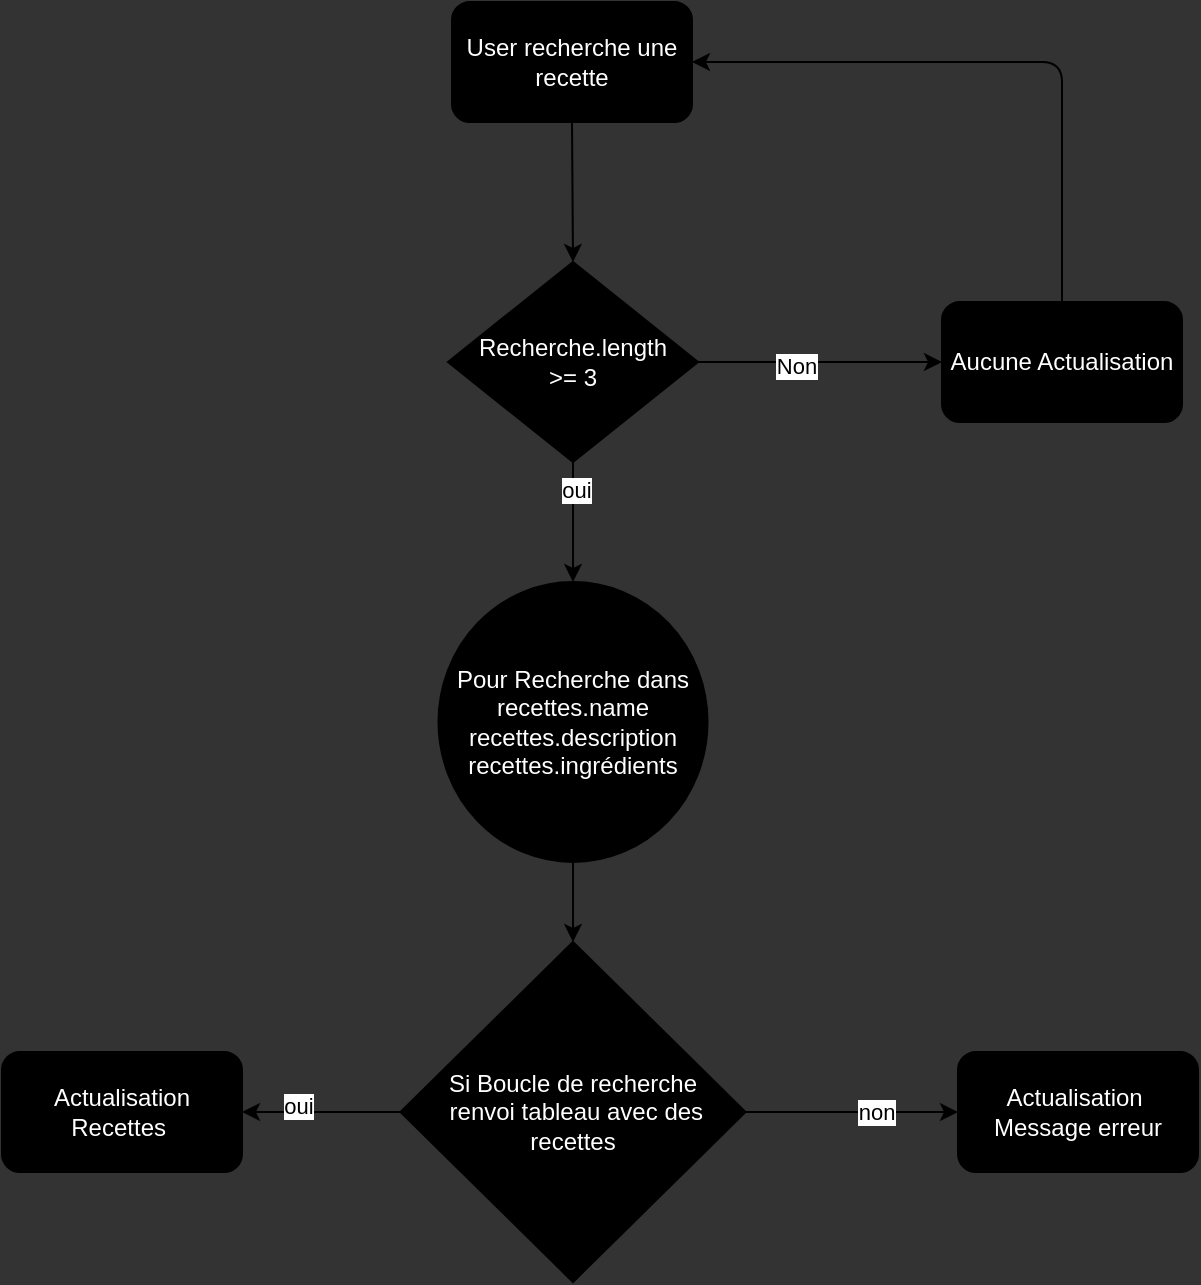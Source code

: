 <mxfile>
    <diagram id="3B8H9drbqLEYhuE-o6bG" name="Page-1">
        <mxGraphModel dx="1216" dy="787" grid="1" gridSize="10" guides="1" tooltips="1" connect="1" arrows="1" fold="1" page="1" pageScale="1" pageWidth="850" pageHeight="1100" background="#333333" math="0" shadow="0">
            <root>
                <mxCell id="0"/>
                <mxCell id="1" parent="0"/>
                <mxCell id="4" style="edgeStyle=none;html=1;exitX=0.5;exitY=1;exitDx=0;exitDy=0;entryX=0.5;entryY=0;entryDx=0;entryDy=0;" edge="1" parent="1" source="2" target="3">
                    <mxGeometry relative="1" as="geometry"/>
                </mxCell>
                <mxCell id="2" value="&lt;font color=&quot;#ffffff&quot;&gt;User recherche une recette&lt;/font&gt;" style="rounded=1;whiteSpace=wrap;html=1;fillColor=#000000;" vertex="1" parent="1">
                    <mxGeometry x="365" y="30" width="120" height="60" as="geometry"/>
                </mxCell>
                <mxCell id="6" style="edgeStyle=none;html=1;exitX=1;exitY=0.5;exitDx=0;exitDy=0;entryX=0;entryY=0.5;entryDx=0;entryDy=0;" edge="1" parent="1" source="3" target="5">
                    <mxGeometry relative="1" as="geometry"/>
                </mxCell>
                <mxCell id="19" value="Non" style="edgeLabel;html=1;align=center;verticalAlign=middle;resizable=0;points=[];fontColor=#000000;" vertex="1" connectable="0" parent="6">
                    <mxGeometry x="-0.197" y="-2" relative="1" as="geometry">
                        <mxPoint as="offset"/>
                    </mxGeometry>
                </mxCell>
                <mxCell id="11" value="" style="edgeStyle=none;html=1;" edge="1" parent="1" source="3" target="10">
                    <mxGeometry relative="1" as="geometry"/>
                </mxCell>
                <mxCell id="20" value="oui" style="edgeLabel;html=1;align=center;verticalAlign=middle;resizable=0;points=[];fontColor=#000000;" vertex="1" connectable="0" parent="11">
                    <mxGeometry x="-0.533" y="1" relative="1" as="geometry">
                        <mxPoint as="offset"/>
                    </mxGeometry>
                </mxCell>
                <mxCell id="3" value="Recherche.length&lt;br&gt;&amp;gt;= 3" style="rhombus;whiteSpace=wrap;html=1;fillColor=#000000;fontColor=#FFFFFF;" vertex="1" parent="1">
                    <mxGeometry x="363" y="160" width="125" height="100" as="geometry"/>
                </mxCell>
                <mxCell id="7" style="edgeStyle=none;html=1;exitX=0.5;exitY=0;exitDx=0;exitDy=0;entryX=1;entryY=0.5;entryDx=0;entryDy=0;" edge="1" parent="1" source="5" target="2">
                    <mxGeometry relative="1" as="geometry">
                        <Array as="points">
                            <mxPoint x="670" y="60"/>
                        </Array>
                    </mxGeometry>
                </mxCell>
                <mxCell id="5" value="&lt;font color=&quot;#ffffff&quot;&gt;Aucune Actualisation&lt;/font&gt;" style="rounded=1;whiteSpace=wrap;html=1;fillColor=#000000;" vertex="1" parent="1">
                    <mxGeometry x="610" y="180" width="120" height="60" as="geometry"/>
                </mxCell>
                <mxCell id="13" value="" style="edgeStyle=none;html=1;entryX=0.5;entryY=0;entryDx=0;entryDy=0;" edge="1" parent="1" source="10" target="14">
                    <mxGeometry relative="1" as="geometry">
                        <mxPoint x="425.133" y="500.133" as="targetPoint"/>
                    </mxGeometry>
                </mxCell>
                <mxCell id="10" value="Pour Recherche dans recettes.name&lt;br&gt;recettes.description&lt;br&gt;recettes.ingrédients" style="ellipse;whiteSpace=wrap;html=1;fillColor=#000000;fontColor=#FFFFFF;" vertex="1" parent="1">
                    <mxGeometry x="358.25" y="320" width="134.5" height="140" as="geometry"/>
                </mxCell>
                <mxCell id="16" value="" style="edgeStyle=none;html=1;" edge="1" parent="1" source="14" target="15">
                    <mxGeometry relative="1" as="geometry"/>
                </mxCell>
                <mxCell id="22" value="non" style="edgeLabel;html=1;align=center;verticalAlign=middle;resizable=0;points=[];fontColor=#000000;" vertex="1" connectable="0" parent="16">
                    <mxGeometry x="0.228" relative="1" as="geometry">
                        <mxPoint as="offset"/>
                    </mxGeometry>
                </mxCell>
                <mxCell id="18" value="" style="edgeStyle=none;html=1;" edge="1" parent="1" source="14" target="17">
                    <mxGeometry relative="1" as="geometry"/>
                </mxCell>
                <mxCell id="21" value="oui" style="edgeLabel;html=1;align=center;verticalAlign=middle;resizable=0;points=[];fontColor=#000000;" vertex="1" connectable="0" parent="18">
                    <mxGeometry x="0.303" y="-3" relative="1" as="geometry">
                        <mxPoint as="offset"/>
                    </mxGeometry>
                </mxCell>
                <mxCell id="14" value="Si Boucle de recherche&lt;br&gt;&amp;nbsp;renvoi tableau avec des recettes" style="rhombus;whiteSpace=wrap;html=1;fillColor=#000000;fontColor=#FFFFFF;" vertex="1" parent="1">
                    <mxGeometry x="339.25" y="500" width="172.5" height="170" as="geometry"/>
                </mxCell>
                <mxCell id="15" value="Actualisation&amp;nbsp;&lt;br&gt;Message erreur" style="rounded=1;whiteSpace=wrap;html=1;fillColor=#000000;fontColor=#FFFFFF;" vertex="1" parent="1">
                    <mxGeometry x="618" y="555" width="120" height="60" as="geometry"/>
                </mxCell>
                <mxCell id="17" value="Actualisation&lt;br&gt;Recettes&amp;nbsp;" style="rounded=1;whiteSpace=wrap;html=1;fillColor=#000000;fontColor=#FFFFFF;" vertex="1" parent="1">
                    <mxGeometry x="140" y="555" width="120" height="60" as="geometry"/>
                </mxCell>
            </root>
        </mxGraphModel>
    </diagram>
</mxfile>